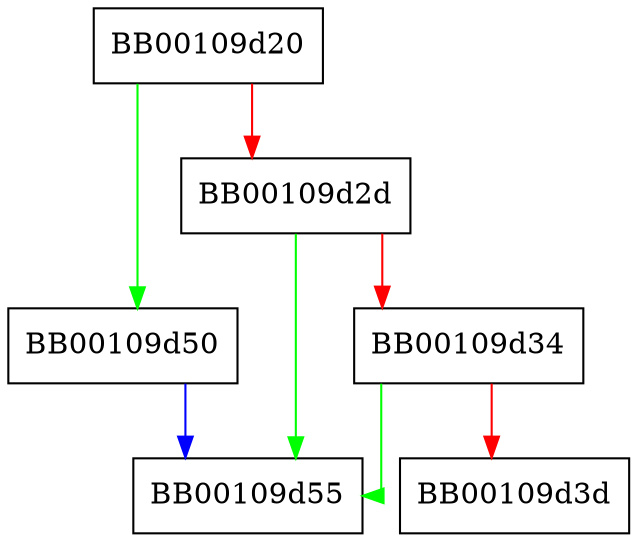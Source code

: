 digraph FUN_00109d20 {
  node [shape="box"];
  graph [splines=ortho];
  BB00109d20 -> BB00109d50 [color="green"];
  BB00109d20 -> BB00109d2d [color="red"];
  BB00109d2d -> BB00109d55 [color="green"];
  BB00109d2d -> BB00109d34 [color="red"];
  BB00109d34 -> BB00109d55 [color="green"];
  BB00109d34 -> BB00109d3d [color="red"];
  BB00109d50 -> BB00109d55 [color="blue"];
}